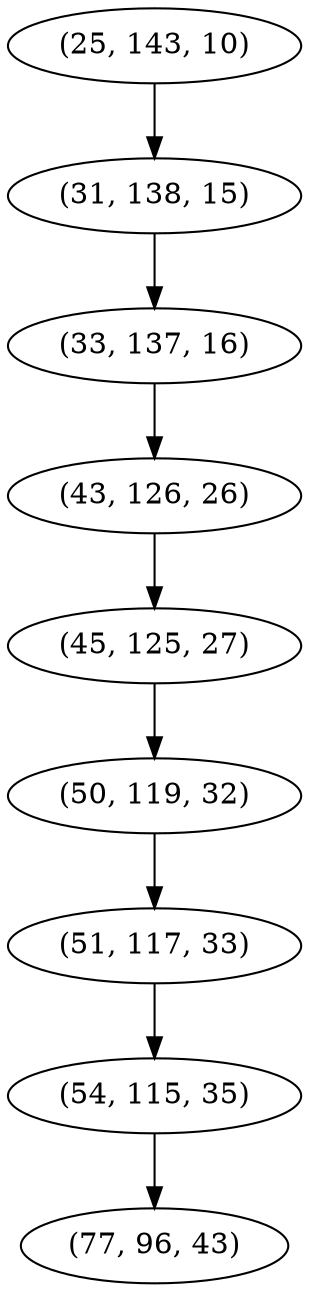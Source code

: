 digraph tree {
    "(25, 143, 10)";
    "(31, 138, 15)";
    "(33, 137, 16)";
    "(43, 126, 26)";
    "(45, 125, 27)";
    "(50, 119, 32)";
    "(51, 117, 33)";
    "(54, 115, 35)";
    "(77, 96, 43)";
    "(25, 143, 10)" -> "(31, 138, 15)";
    "(31, 138, 15)" -> "(33, 137, 16)";
    "(33, 137, 16)" -> "(43, 126, 26)";
    "(43, 126, 26)" -> "(45, 125, 27)";
    "(45, 125, 27)" -> "(50, 119, 32)";
    "(50, 119, 32)" -> "(51, 117, 33)";
    "(51, 117, 33)" -> "(54, 115, 35)";
    "(54, 115, 35)" -> "(77, 96, 43)";
}
